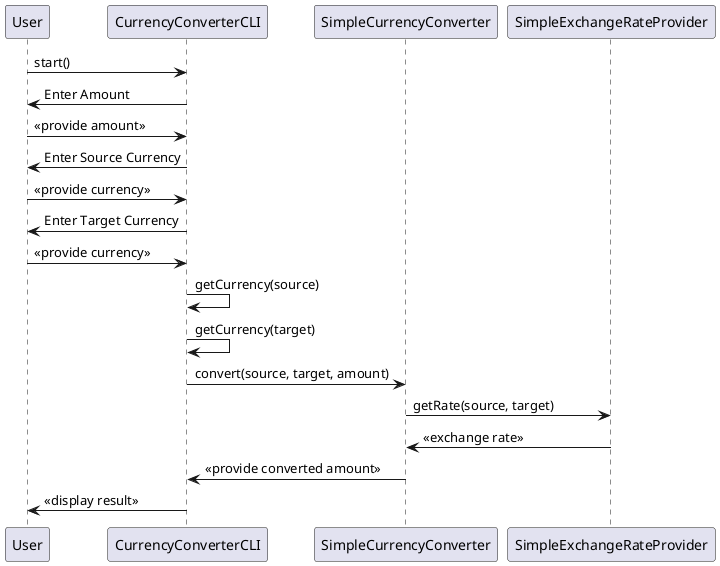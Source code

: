 @startuml Currency Converter Sequence Diagram

User -> CurrencyConverterCLI : start()
User <- CurrencyConverterCLI : Enter Amount
User -> CurrencyConverterCLI : <<provide amount>>
User <- CurrencyConverterCLI : Enter Source Currency
User -> CurrencyConverterCLI : <<provide currency>>
User <- CurrencyConverterCLI : Enter Target Currency
User -> CurrencyConverterCLI : <<provide currency>>

CurrencyConverterCLI -> CurrencyConverterCLI : getCurrency(source)
CurrencyConverterCLI -> CurrencyConverterCLI : getCurrency(target)
CurrencyConverterCLI -> SimpleCurrencyConverter : convert(source, target, amount)

SimpleCurrencyConverter -> SimpleExchangeRateProvider : getRate(source, target)
SimpleCurrencyConverter <- SimpleExchangeRateProvider : <<exchange rate>>

CurrencyConverterCLI <- SimpleCurrencyConverter : <<provide converted amount>>
User <- CurrencyConverterCLI : <<display result>>

@enduml
